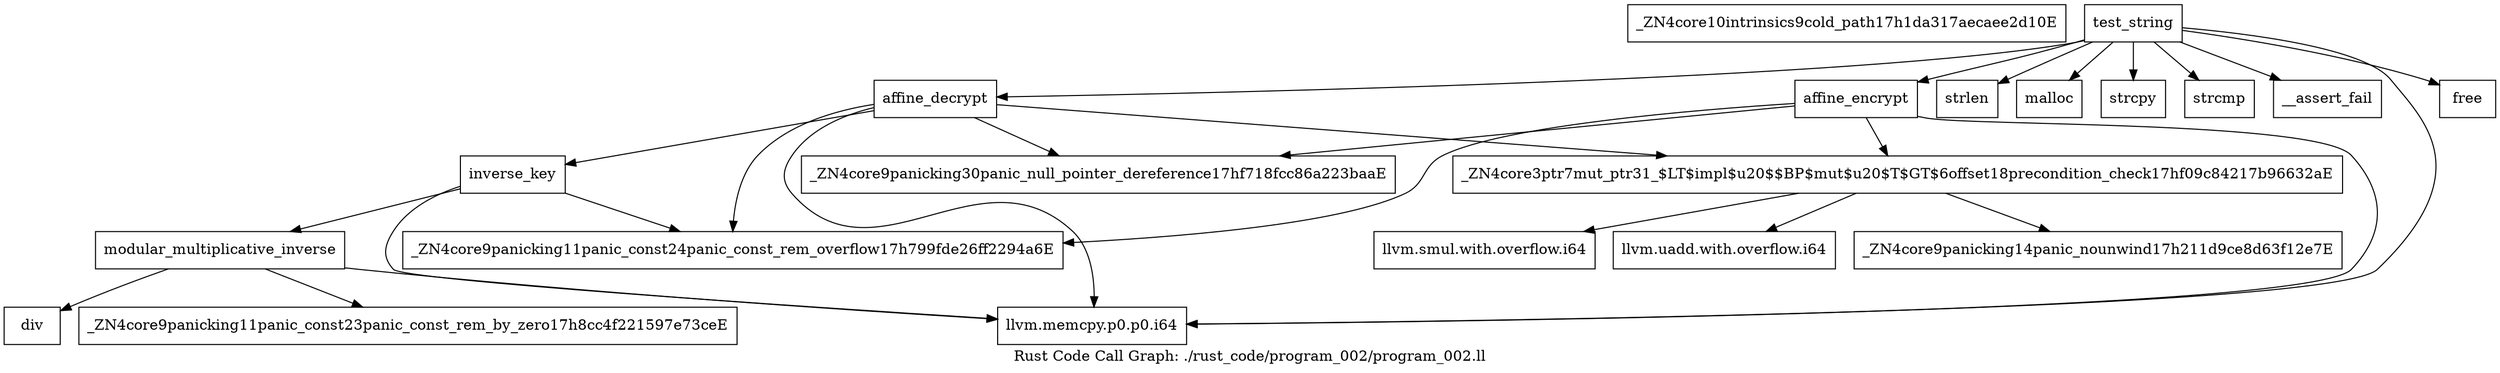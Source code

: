 digraph "Rust Code Call Graph: ./rust_code/program_002/program_002.ll" {
	label="Rust Code Call Graph: ./rust_code/program_002/program_002.ll";

	Node0x561e2338bfe0 [shape=record,label="{_ZN4core10intrinsics9cold_path17h1da317aecaee2d10E}"];
	Node0x561e233899b0 [shape=record,label="{_ZN4core3ptr7mut_ptr31_$LT$impl$u20$$BP$mut$u20$T$GT$6offset18precondition_check17hf09c84217b96632aE}"];
	Node0x561e233899b0 -> Node0x561e233878b0;
	Node0x561e233899b0 -> Node0x561e23380380;
	Node0x561e233899b0 -> Node0x561e23382270;
	Node0x561e233996d0 [shape=record,label="{modular_multiplicative_inverse}"];
	Node0x561e233996d0 -> Node0x561e23399750;
	Node0x561e233996d0 -> Node0x561e233997d0;
	Node0x561e233996d0 -> Node0x561e23399850;
	Node0x561e23383c50 [shape=record,label="{inverse_key}"];
	Node0x561e23383c50 -> Node0x561e23399850;
	Node0x561e23383c50 -> Node0x561e233996d0;
	Node0x561e23383c50 -> Node0x561e23384170;
	Node0x561e2338e3d0 [shape=record,label="{affine_encrypt}"];
	Node0x561e2338e3d0 -> Node0x561e23399850;
	Node0x561e2338e3d0 -> Node0x561e233899b0;
	Node0x561e2338e3d0 -> Node0x561e23387ec0;
	Node0x561e2338e3d0 -> Node0x561e23384170;
	Node0x561e2338ead0 [shape=record,label="{test_string}"];
	Node0x561e2338ead0 -> Node0x561e2338f4e0;
	Node0x561e2338ead0 -> Node0x561e2338fc90;
	Node0x561e2338ead0 -> Node0x561e23390060;
	Node0x561e2338ead0 -> Node0x561e23399850;
	Node0x561e2338ead0 -> Node0x561e2338e3d0;
	Node0x561e2338ead0 -> Node0x561e23390a30;
	Node0x561e2338ead0 -> Node0x561e23399890;
	Node0x561e2338ead0 -> Node0x561e23389270;
	Node0x561e2338ead0 -> Node0x561e2339f770;
	Node0x561e23389270 [shape=record,label="{affine_decrypt}"];
	Node0x561e23389270 -> Node0x561e23399850;
	Node0x561e23389270 -> Node0x561e23387ec0;
	Node0x561e23389270 -> Node0x561e23383c50;
	Node0x561e23389270 -> Node0x561e23384170;
	Node0x561e23389270 -> Node0x561e233899b0;
	Node0x561e23399750 [shape=record,label="{_ZN4core9panicking11panic_const23panic_const_rem_by_zero17h8cc4f221597e73ceE}"];
	Node0x561e233878b0 [shape=record,label="{llvm.smul.with.overflow.i64}"];
	Node0x561e23380380 [shape=record,label="{llvm.uadd.with.overflow.i64}"];
	Node0x561e23382270 [shape=record,label="{_ZN4core9panicking14panic_nounwind17h211d9ce8d63f12e7E}"];
	Node0x561e233997d0 [shape=record,label="{div}"];
	Node0x561e23399850 [shape=record,label="{llvm.memcpy.p0.p0.i64}"];
	Node0x561e23384170 [shape=record,label="{_ZN4core9panicking11panic_const24panic_const_rem_overflow17h799fde26ff2294a6E}"];
	Node0x561e23387ec0 [shape=record,label="{_ZN4core9panicking30panic_null_pointer_dereference17hf718fcc86a223baaE}"];
	Node0x561e2338f4e0 [shape=record,label="{strlen}"];
	Node0x561e2338fc90 [shape=record,label="{malloc}"];
	Node0x561e23390060 [shape=record,label="{strcpy}"];
	Node0x561e23390a30 [shape=record,label="{strcmp}"];
	Node0x561e2339f770 [shape=record,label="{free}"];
	Node0x561e23399890 [shape=record,label="{__assert_fail}"];
}
